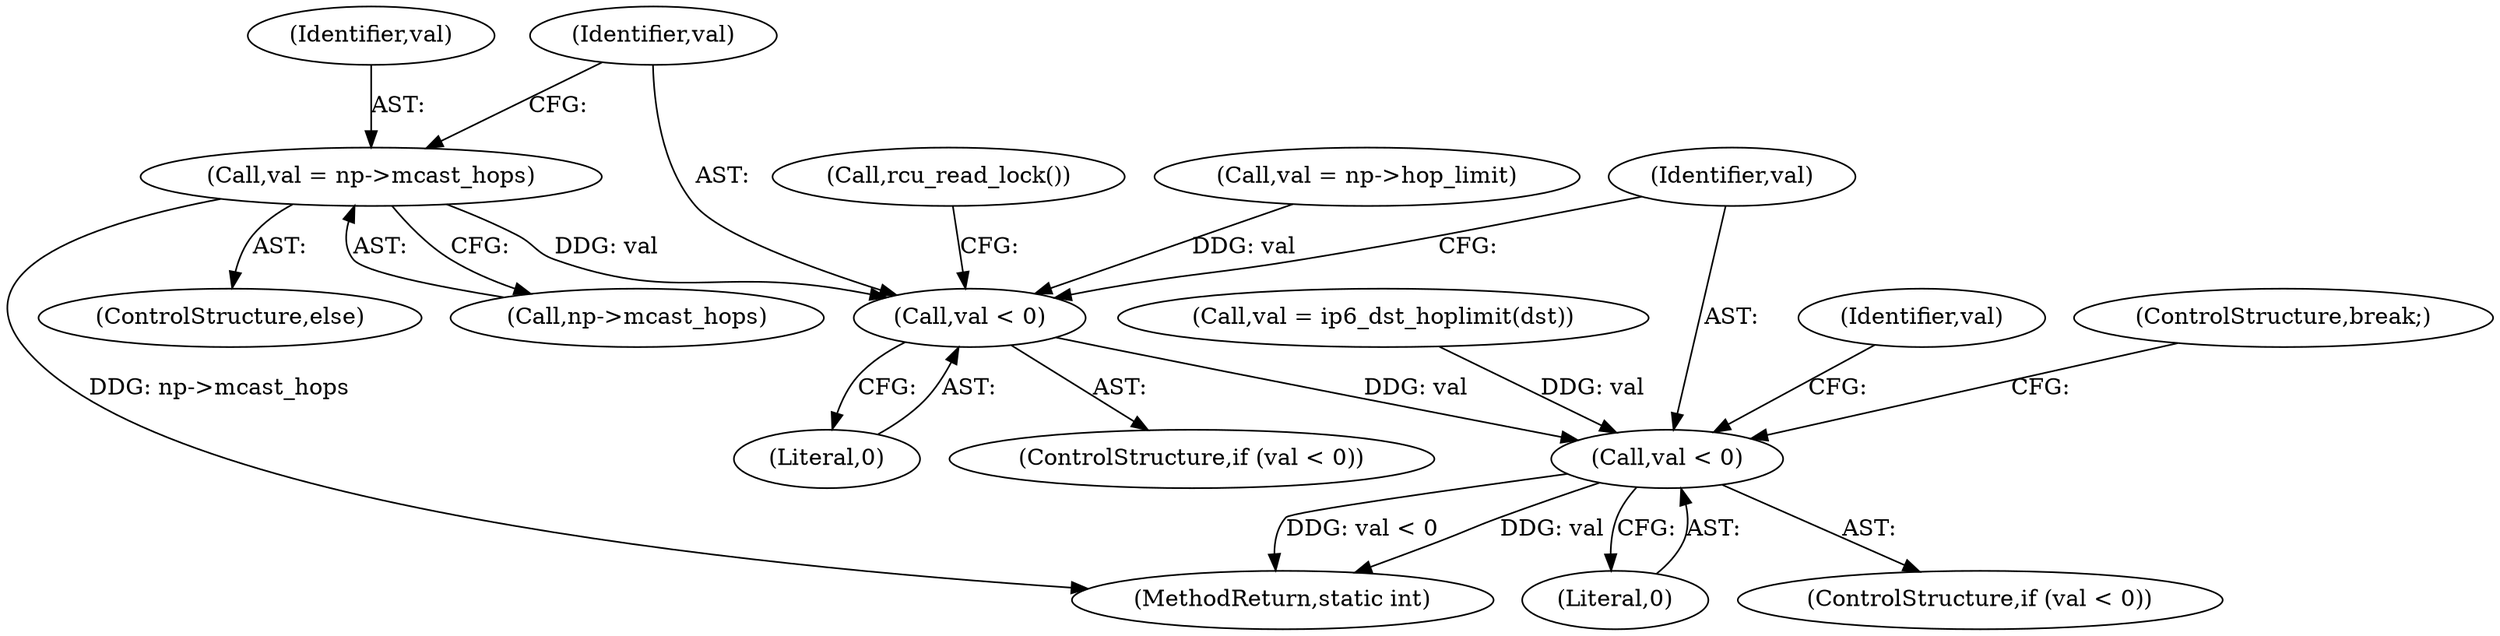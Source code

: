 digraph "0_linux_45f6fad84cc305103b28d73482b344d7f5b76f39_10@pointer" {
"1000793" [label="(Call,val = np->mcast_hops)"];
"1000799" [label="(Call,val < 0)"];
"1000816" [label="(Call,val < 0)"];
"1000817" [label="(Identifier,val)"];
"1000798" [label="(ControlStructure,if (val < 0))"];
"1000799" [label="(Call,val < 0)"];
"1000793" [label="(Call,val = np->mcast_hops)"];
"1000792" [label="(ControlStructure,else)"];
"1000794" [label="(Identifier,val)"];
"1000800" [label="(Identifier,val)"];
"1000795" [label="(Call,np->mcast_hops)"];
"1000818" [label="(Literal,0)"];
"1000820" [label="(Identifier,val)"];
"1001039" [label="(MethodReturn,static int)"];
"1000801" [label="(Literal,0)"];
"1000803" [label="(Call,rcu_read_lock())"];
"1000787" [label="(Call,val = np->hop_limit)"];
"1000816" [label="(Call,val < 0)"];
"1000815" [label="(ControlStructure,if (val < 0))"];
"1000810" [label="(Call,val = ip6_dst_hoplimit(dst))"];
"1000829" [label="(ControlStructure,break;)"];
"1000793" -> "1000792"  [label="AST: "];
"1000793" -> "1000795"  [label="CFG: "];
"1000794" -> "1000793"  [label="AST: "];
"1000795" -> "1000793"  [label="AST: "];
"1000800" -> "1000793"  [label="CFG: "];
"1000793" -> "1001039"  [label="DDG: np->mcast_hops"];
"1000793" -> "1000799"  [label="DDG: val"];
"1000799" -> "1000798"  [label="AST: "];
"1000799" -> "1000801"  [label="CFG: "];
"1000800" -> "1000799"  [label="AST: "];
"1000801" -> "1000799"  [label="AST: "];
"1000803" -> "1000799"  [label="CFG: "];
"1000817" -> "1000799"  [label="CFG: "];
"1000787" -> "1000799"  [label="DDG: val"];
"1000799" -> "1000816"  [label="DDG: val"];
"1000816" -> "1000815"  [label="AST: "];
"1000816" -> "1000818"  [label="CFG: "];
"1000817" -> "1000816"  [label="AST: "];
"1000818" -> "1000816"  [label="AST: "];
"1000820" -> "1000816"  [label="CFG: "];
"1000829" -> "1000816"  [label="CFG: "];
"1000816" -> "1001039"  [label="DDG: val < 0"];
"1000816" -> "1001039"  [label="DDG: val"];
"1000810" -> "1000816"  [label="DDG: val"];
}
